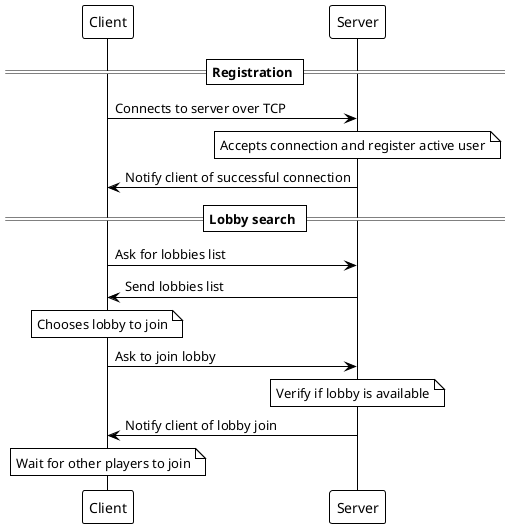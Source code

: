@startuml
!theme plain
participant "Client" as C
participant "Server" as S

== Registration ==

C -> S: Connects to server over TCP
note over S: Accepts connection and register active user
S -> C: Notify client of successful connection

== Lobby search ==

C -> S: Ask for lobbies list
S -> C: Send lobbies list
note over C: Chooses lobby to join
C -> S: Ask to join lobby
note over S: Verify if lobby is available
S -> C: Notify client of lobby join
note over C: Wait for other players to join

@enduml